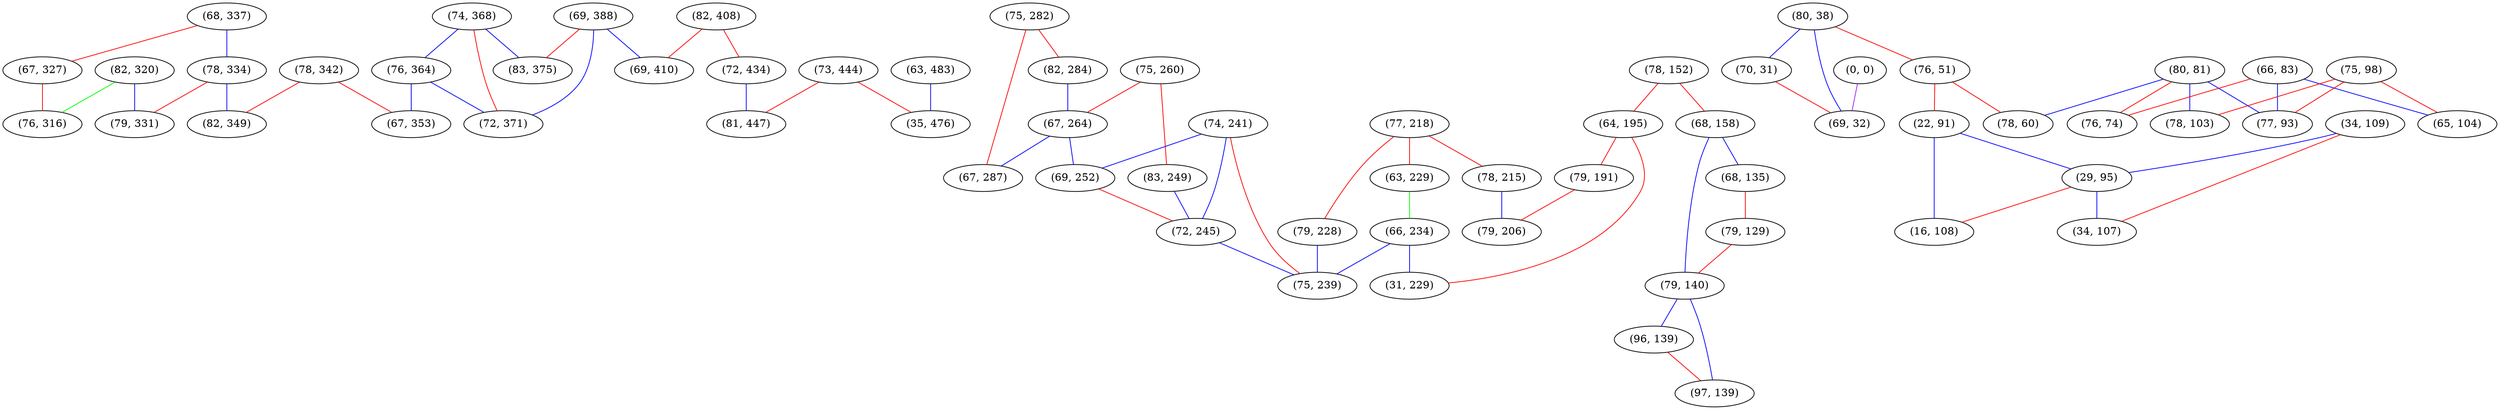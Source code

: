 graph "" {
"(74, 368)";
"(82, 320)";
"(69, 388)";
"(76, 364)";
"(75, 260)";
"(68, 337)";
"(77, 218)";
"(78, 152)";
"(73, 444)";
"(75, 282)";
"(0, 0)";
"(82, 284)";
"(83, 375)";
"(79, 228)";
"(67, 327)";
"(64, 195)";
"(76, 316)";
"(78, 342)";
"(80, 81)";
"(80, 38)";
"(66, 83)";
"(78, 334)";
"(74, 241)";
"(75, 98)";
"(63, 229)";
"(70, 31)";
"(79, 191)";
"(66, 234)";
"(67, 264)";
"(79, 331)";
"(34, 109)";
"(77, 93)";
"(82, 408)";
"(76, 74)";
"(69, 252)";
"(78, 215)";
"(68, 158)";
"(68, 135)";
"(67, 353)";
"(72, 371)";
"(31, 229)";
"(78, 103)";
"(76, 51)";
"(79, 129)";
"(65, 104)";
"(83, 249)";
"(69, 410)";
"(72, 245)";
"(69, 32)";
"(63, 483)";
"(79, 206)";
"(79, 140)";
"(78, 60)";
"(72, 434)";
"(96, 139)";
"(22, 91)";
"(29, 95)";
"(34, 107)";
"(75, 239)";
"(81, 447)";
"(67, 287)";
"(82, 349)";
"(35, 476)";
"(97, 139)";
"(16, 108)";
"(74, 368)" -- "(83, 375)"  [color=blue, key=0, weight=3];
"(74, 368)" -- "(72, 371)"  [color=red, key=0, weight=1];
"(74, 368)" -- "(76, 364)"  [color=blue, key=0, weight=3];
"(82, 320)" -- "(79, 331)"  [color=blue, key=0, weight=3];
"(82, 320)" -- "(76, 316)"  [color=green, key=0, weight=2];
"(69, 388)" -- "(83, 375)"  [color=red, key=0, weight=1];
"(69, 388)" -- "(72, 371)"  [color=blue, key=0, weight=3];
"(69, 388)" -- "(69, 410)"  [color=blue, key=0, weight=3];
"(76, 364)" -- "(72, 371)"  [color=blue, key=0, weight=3];
"(76, 364)" -- "(67, 353)"  [color=blue, key=0, weight=3];
"(75, 260)" -- "(67, 264)"  [color=red, key=0, weight=1];
"(75, 260)" -- "(83, 249)"  [color=red, key=0, weight=1];
"(68, 337)" -- "(67, 327)"  [color=red, key=0, weight=1];
"(68, 337)" -- "(78, 334)"  [color=blue, key=0, weight=3];
"(77, 218)" -- "(79, 228)"  [color=red, key=0, weight=1];
"(77, 218)" -- "(63, 229)"  [color=red, key=0, weight=1];
"(77, 218)" -- "(78, 215)"  [color=red, key=0, weight=1];
"(78, 152)" -- "(64, 195)"  [color=red, key=0, weight=1];
"(78, 152)" -- "(68, 158)"  [color=red, key=0, weight=1];
"(73, 444)" -- "(35, 476)"  [color=red, key=0, weight=1];
"(73, 444)" -- "(81, 447)"  [color=red, key=0, weight=1];
"(75, 282)" -- "(67, 287)"  [color=red, key=0, weight=1];
"(75, 282)" -- "(82, 284)"  [color=red, key=0, weight=1];
"(0, 0)" -- "(69, 32)"  [color=purple, key=0, weight=4];
"(82, 284)" -- "(67, 264)"  [color=blue, key=0, weight=3];
"(79, 228)" -- "(75, 239)"  [color=blue, key=0, weight=3];
"(67, 327)" -- "(76, 316)"  [color=red, key=0, weight=1];
"(64, 195)" -- "(31, 229)"  [color=red, key=0, weight=1];
"(64, 195)" -- "(79, 191)"  [color=red, key=0, weight=1];
"(78, 342)" -- "(82, 349)"  [color=red, key=0, weight=1];
"(78, 342)" -- "(67, 353)"  [color=red, key=0, weight=1];
"(80, 81)" -- "(76, 74)"  [color=red, key=0, weight=1];
"(80, 81)" -- "(78, 103)"  [color=blue, key=0, weight=3];
"(80, 81)" -- "(77, 93)"  [color=blue, key=0, weight=3];
"(80, 81)" -- "(78, 60)"  [color=blue, key=0, weight=3];
"(80, 38)" -- "(70, 31)"  [color=blue, key=0, weight=3];
"(80, 38)" -- "(69, 32)"  [color=blue, key=0, weight=3];
"(80, 38)" -- "(76, 51)"  [color=red, key=0, weight=1];
"(66, 83)" -- "(76, 74)"  [color=red, key=0, weight=1];
"(66, 83)" -- "(65, 104)"  [color=blue, key=0, weight=3];
"(66, 83)" -- "(77, 93)"  [color=blue, key=0, weight=3];
"(78, 334)" -- "(79, 331)"  [color=red, key=0, weight=1];
"(78, 334)" -- "(82, 349)"  [color=blue, key=0, weight=3];
"(74, 241)" -- "(75, 239)"  [color=red, key=0, weight=1];
"(74, 241)" -- "(69, 252)"  [color=blue, key=0, weight=3];
"(74, 241)" -- "(72, 245)"  [color=blue, key=0, weight=3];
"(75, 98)" -- "(65, 104)"  [color=red, key=0, weight=1];
"(75, 98)" -- "(78, 103)"  [color=red, key=0, weight=1];
"(75, 98)" -- "(77, 93)"  [color=red, key=0, weight=1];
"(63, 229)" -- "(66, 234)"  [color=green, key=0, weight=2];
"(70, 31)" -- "(69, 32)"  [color=red, key=0, weight=1];
"(79, 191)" -- "(79, 206)"  [color=red, key=0, weight=1];
"(66, 234)" -- "(75, 239)"  [color=blue, key=0, weight=3];
"(66, 234)" -- "(31, 229)"  [color=blue, key=0, weight=3];
"(67, 264)" -- "(67, 287)"  [color=blue, key=0, weight=3];
"(67, 264)" -- "(69, 252)"  [color=blue, key=0, weight=3];
"(34, 109)" -- "(29, 95)"  [color=blue, key=0, weight=3];
"(34, 109)" -- "(34, 107)"  [color=red, key=0, weight=1];
"(82, 408)" -- "(69, 410)"  [color=red, key=0, weight=1];
"(82, 408)" -- "(72, 434)"  [color=red, key=0, weight=1];
"(69, 252)" -- "(72, 245)"  [color=red, key=0, weight=1];
"(78, 215)" -- "(79, 206)"  [color=blue, key=0, weight=3];
"(68, 158)" -- "(79, 140)"  [color=blue, key=0, weight=3];
"(68, 158)" -- "(68, 135)"  [color=blue, key=0, weight=3];
"(68, 135)" -- "(79, 129)"  [color=red, key=0, weight=1];
"(76, 51)" -- "(22, 91)"  [color=red, key=0, weight=1];
"(76, 51)" -- "(78, 60)"  [color=red, key=0, weight=1];
"(79, 129)" -- "(79, 140)"  [color=red, key=0, weight=1];
"(83, 249)" -- "(72, 245)"  [color=blue, key=0, weight=3];
"(72, 245)" -- "(75, 239)"  [color=blue, key=0, weight=3];
"(63, 483)" -- "(35, 476)"  [color=blue, key=0, weight=3];
"(79, 140)" -- "(96, 139)"  [color=blue, key=0, weight=3];
"(79, 140)" -- "(97, 139)"  [color=blue, key=0, weight=3];
"(72, 434)" -- "(81, 447)"  [color=blue, key=0, weight=3];
"(96, 139)" -- "(97, 139)"  [color=red, key=0, weight=1];
"(22, 91)" -- "(29, 95)"  [color=blue, key=0, weight=3];
"(22, 91)" -- "(16, 108)"  [color=blue, key=0, weight=3];
"(29, 95)" -- "(34, 107)"  [color=blue, key=0, weight=3];
"(29, 95)" -- "(16, 108)"  [color=red, key=0, weight=1];
}
